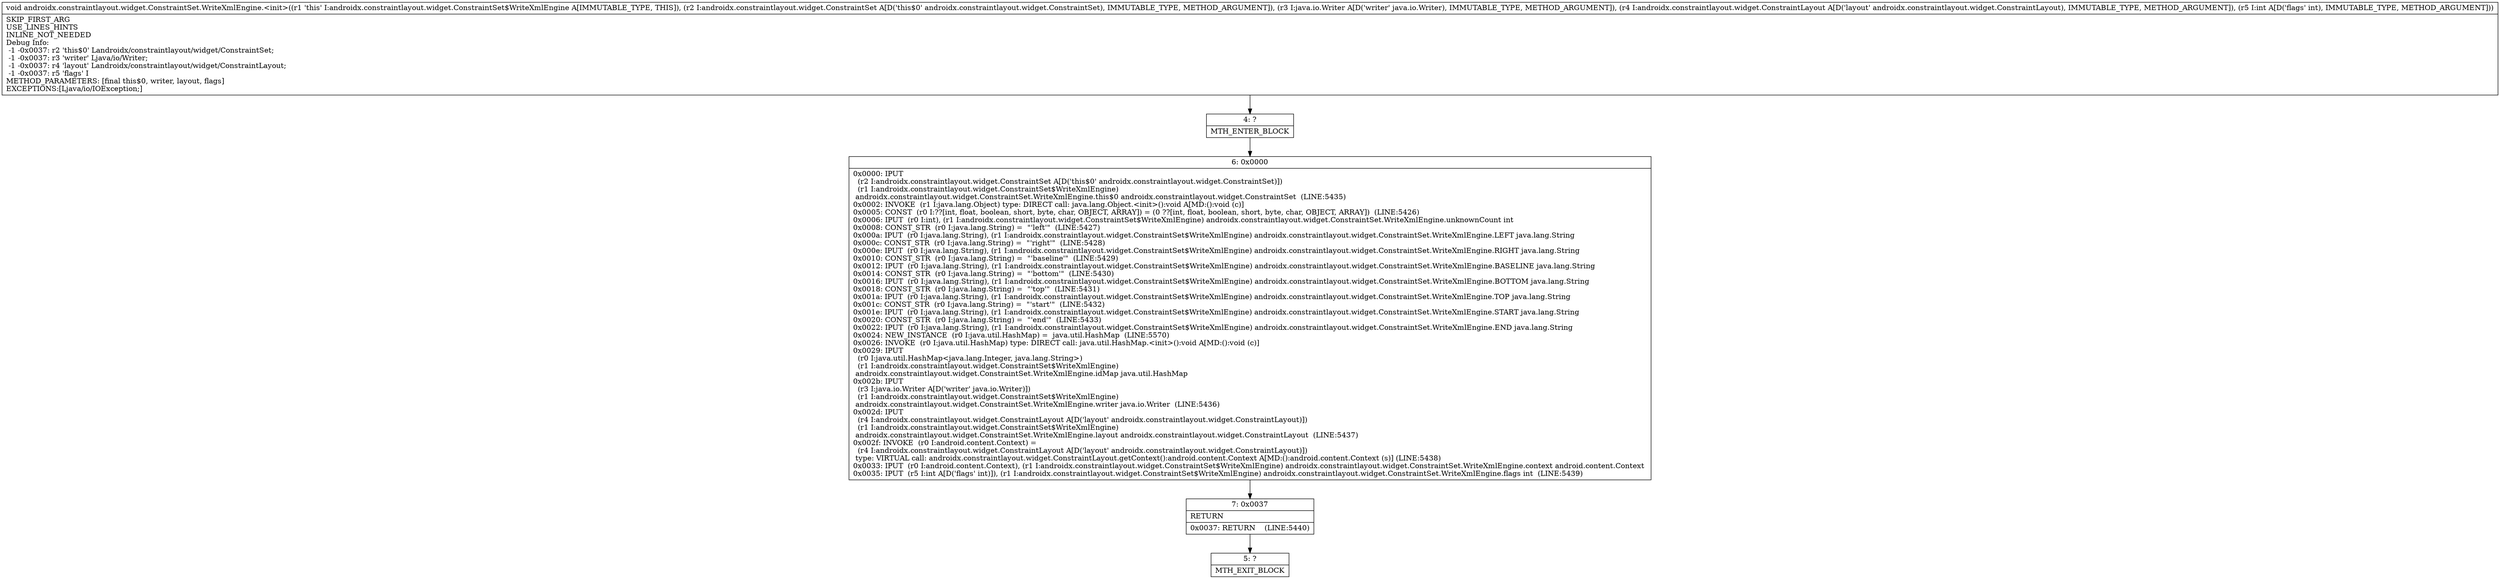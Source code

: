 digraph "CFG forandroidx.constraintlayout.widget.ConstraintSet.WriteXmlEngine.\<init\>(Landroidx\/constraintlayout\/widget\/ConstraintSet;Ljava\/io\/Writer;Landroidx\/constraintlayout\/widget\/ConstraintLayout;I)V" {
Node_4 [shape=record,label="{4\:\ ?|MTH_ENTER_BLOCK\l}"];
Node_6 [shape=record,label="{6\:\ 0x0000|0x0000: IPUT  \l  (r2 I:androidx.constraintlayout.widget.ConstraintSet A[D('this$0' androidx.constraintlayout.widget.ConstraintSet)])\l  (r1 I:androidx.constraintlayout.widget.ConstraintSet$WriteXmlEngine)\l androidx.constraintlayout.widget.ConstraintSet.WriteXmlEngine.this$0 androidx.constraintlayout.widget.ConstraintSet  (LINE:5435)\l0x0002: INVOKE  (r1 I:java.lang.Object) type: DIRECT call: java.lang.Object.\<init\>():void A[MD:():void (c)]\l0x0005: CONST  (r0 I:??[int, float, boolean, short, byte, char, OBJECT, ARRAY]) = (0 ??[int, float, boolean, short, byte, char, OBJECT, ARRAY])  (LINE:5426)\l0x0006: IPUT  (r0 I:int), (r1 I:androidx.constraintlayout.widget.ConstraintSet$WriteXmlEngine) androidx.constraintlayout.widget.ConstraintSet.WriteXmlEngine.unknownCount int \l0x0008: CONST_STR  (r0 I:java.lang.String) =  \"'left'\"  (LINE:5427)\l0x000a: IPUT  (r0 I:java.lang.String), (r1 I:androidx.constraintlayout.widget.ConstraintSet$WriteXmlEngine) androidx.constraintlayout.widget.ConstraintSet.WriteXmlEngine.LEFT java.lang.String \l0x000c: CONST_STR  (r0 I:java.lang.String) =  \"'right'\"  (LINE:5428)\l0x000e: IPUT  (r0 I:java.lang.String), (r1 I:androidx.constraintlayout.widget.ConstraintSet$WriteXmlEngine) androidx.constraintlayout.widget.ConstraintSet.WriteXmlEngine.RIGHT java.lang.String \l0x0010: CONST_STR  (r0 I:java.lang.String) =  \"'baseline'\"  (LINE:5429)\l0x0012: IPUT  (r0 I:java.lang.String), (r1 I:androidx.constraintlayout.widget.ConstraintSet$WriteXmlEngine) androidx.constraintlayout.widget.ConstraintSet.WriteXmlEngine.BASELINE java.lang.String \l0x0014: CONST_STR  (r0 I:java.lang.String) =  \"'bottom'\"  (LINE:5430)\l0x0016: IPUT  (r0 I:java.lang.String), (r1 I:androidx.constraintlayout.widget.ConstraintSet$WriteXmlEngine) androidx.constraintlayout.widget.ConstraintSet.WriteXmlEngine.BOTTOM java.lang.String \l0x0018: CONST_STR  (r0 I:java.lang.String) =  \"'top'\"  (LINE:5431)\l0x001a: IPUT  (r0 I:java.lang.String), (r1 I:androidx.constraintlayout.widget.ConstraintSet$WriteXmlEngine) androidx.constraintlayout.widget.ConstraintSet.WriteXmlEngine.TOP java.lang.String \l0x001c: CONST_STR  (r0 I:java.lang.String) =  \"'start'\"  (LINE:5432)\l0x001e: IPUT  (r0 I:java.lang.String), (r1 I:androidx.constraintlayout.widget.ConstraintSet$WriteXmlEngine) androidx.constraintlayout.widget.ConstraintSet.WriteXmlEngine.START java.lang.String \l0x0020: CONST_STR  (r0 I:java.lang.String) =  \"'end'\"  (LINE:5433)\l0x0022: IPUT  (r0 I:java.lang.String), (r1 I:androidx.constraintlayout.widget.ConstraintSet$WriteXmlEngine) androidx.constraintlayout.widget.ConstraintSet.WriteXmlEngine.END java.lang.String \l0x0024: NEW_INSTANCE  (r0 I:java.util.HashMap) =  java.util.HashMap  (LINE:5570)\l0x0026: INVOKE  (r0 I:java.util.HashMap) type: DIRECT call: java.util.HashMap.\<init\>():void A[MD:():void (c)]\l0x0029: IPUT  \l  (r0 I:java.util.HashMap\<java.lang.Integer, java.lang.String\>)\l  (r1 I:androidx.constraintlayout.widget.ConstraintSet$WriteXmlEngine)\l androidx.constraintlayout.widget.ConstraintSet.WriteXmlEngine.idMap java.util.HashMap \l0x002b: IPUT  \l  (r3 I:java.io.Writer A[D('writer' java.io.Writer)])\l  (r1 I:androidx.constraintlayout.widget.ConstraintSet$WriteXmlEngine)\l androidx.constraintlayout.widget.ConstraintSet.WriteXmlEngine.writer java.io.Writer  (LINE:5436)\l0x002d: IPUT  \l  (r4 I:androidx.constraintlayout.widget.ConstraintLayout A[D('layout' androidx.constraintlayout.widget.ConstraintLayout)])\l  (r1 I:androidx.constraintlayout.widget.ConstraintSet$WriteXmlEngine)\l androidx.constraintlayout.widget.ConstraintSet.WriteXmlEngine.layout androidx.constraintlayout.widget.ConstraintLayout  (LINE:5437)\l0x002f: INVOKE  (r0 I:android.content.Context) = \l  (r4 I:androidx.constraintlayout.widget.ConstraintLayout A[D('layout' androidx.constraintlayout.widget.ConstraintLayout)])\l type: VIRTUAL call: androidx.constraintlayout.widget.ConstraintLayout.getContext():android.content.Context A[MD:():android.content.Context (s)] (LINE:5438)\l0x0033: IPUT  (r0 I:android.content.Context), (r1 I:androidx.constraintlayout.widget.ConstraintSet$WriteXmlEngine) androidx.constraintlayout.widget.ConstraintSet.WriteXmlEngine.context android.content.Context \l0x0035: IPUT  (r5 I:int A[D('flags' int)]), (r1 I:androidx.constraintlayout.widget.ConstraintSet$WriteXmlEngine) androidx.constraintlayout.widget.ConstraintSet.WriteXmlEngine.flags int  (LINE:5439)\l}"];
Node_7 [shape=record,label="{7\:\ 0x0037|RETURN\l|0x0037: RETURN    (LINE:5440)\l}"];
Node_5 [shape=record,label="{5\:\ ?|MTH_EXIT_BLOCK\l}"];
MethodNode[shape=record,label="{void androidx.constraintlayout.widget.ConstraintSet.WriteXmlEngine.\<init\>((r1 'this' I:androidx.constraintlayout.widget.ConstraintSet$WriteXmlEngine A[IMMUTABLE_TYPE, THIS]), (r2 I:androidx.constraintlayout.widget.ConstraintSet A[D('this$0' androidx.constraintlayout.widget.ConstraintSet), IMMUTABLE_TYPE, METHOD_ARGUMENT]), (r3 I:java.io.Writer A[D('writer' java.io.Writer), IMMUTABLE_TYPE, METHOD_ARGUMENT]), (r4 I:androidx.constraintlayout.widget.ConstraintLayout A[D('layout' androidx.constraintlayout.widget.ConstraintLayout), IMMUTABLE_TYPE, METHOD_ARGUMENT]), (r5 I:int A[D('flags' int), IMMUTABLE_TYPE, METHOD_ARGUMENT]))  | SKIP_FIRST_ARG\lUSE_LINES_HINTS\lINLINE_NOT_NEEDED\lDebug Info:\l  \-1 \-0x0037: r2 'this$0' Landroidx\/constraintlayout\/widget\/ConstraintSet;\l  \-1 \-0x0037: r3 'writer' Ljava\/io\/Writer;\l  \-1 \-0x0037: r4 'layout' Landroidx\/constraintlayout\/widget\/ConstraintLayout;\l  \-1 \-0x0037: r5 'flags' I\lMETHOD_PARAMETERS: [final this$0, writer, layout, flags]\lEXCEPTIONS:[Ljava\/io\/IOException;]\l}"];
MethodNode -> Node_4;Node_4 -> Node_6;
Node_6 -> Node_7;
Node_7 -> Node_5;
}

